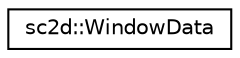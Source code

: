 digraph "Graphical Class Hierarchy"
{
  edge [fontname="Helvetica",fontsize="10",labelfontname="Helvetica",labelfontsize="10"];
  node [fontname="Helvetica",fontsize="10",shape=record];
  rankdir="LR";
  Node0 [label="sc2d::WindowData",height=0.2,width=0.4,color="black", fillcolor="white", style="filled",URL="$structsc2d_1_1WindowData.html"];
}

